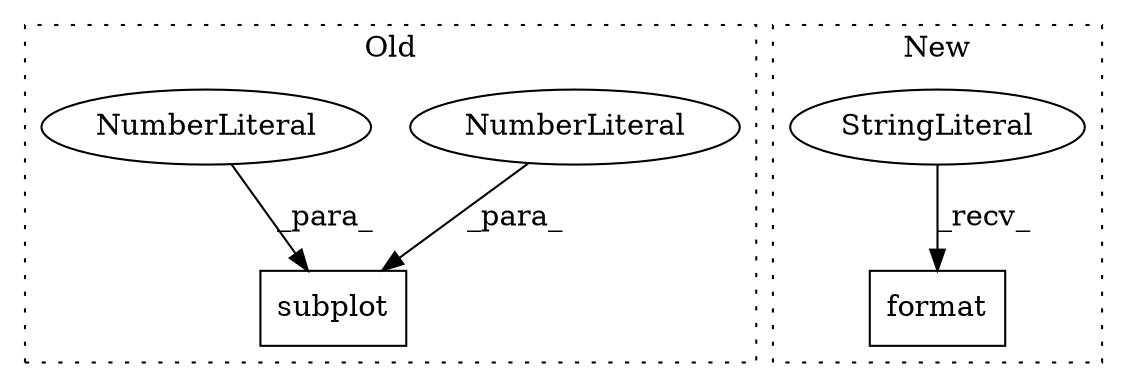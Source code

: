 digraph G {
subgraph cluster0 {
1 [label="subplot" a="32" s="38610,38621" l="8,1" shape="box"];
3 [label="NumberLiteral" a="34" s="38620" l="1" shape="ellipse"];
4 [label="NumberLiteral" a="34" s="38618" l="1" shape="ellipse"];
label = "Old";
style="dotted";
}
subgraph cluster1 {
2 [label="format" a="32" s="38793,38817" l="7,1" shape="box"];
5 [label="StringLiteral" a="45" s="38769" l="23" shape="ellipse"];
label = "New";
style="dotted";
}
3 -> 1 [label="_para_"];
4 -> 1 [label="_para_"];
5 -> 2 [label="_recv_"];
}